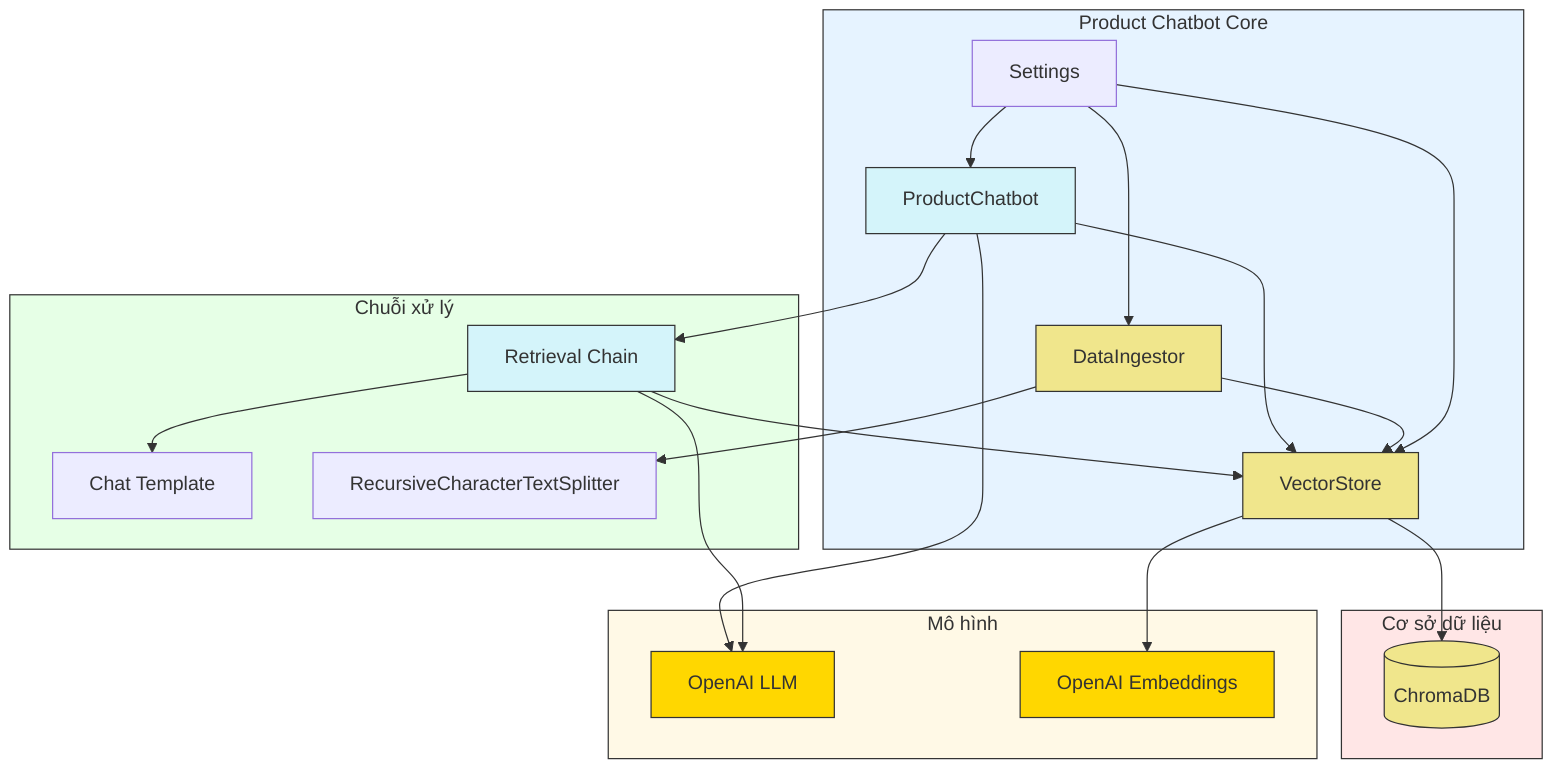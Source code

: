 graph TD
    subgraph Product_Chatbot["Product Chatbot Core"]
        Chatbot[ProductChatbot]
        VectorStore[VectorStore]
        DataIngestor[DataIngestor]
        Settings[Settings]
    end
    
    subgraph Database["Cơ sở dữ liệu"]
        ChromaDB[(ChromaDB)]
    end
    
    subgraph Models["Mô hình"]
        LLM[OpenAI LLM]
        Embedding[OpenAI Embeddings]
    end
    
    subgraph Chain["Chuỗi xử lý"]
        RAG[Retrieval Chain]
        Prompt[Chat Template]
        TextSplitter[RecursiveCharacterTextSplitter]
    end
    
    Chatbot --> RAG
    Chatbot --> VectorStore
    Chatbot --> LLM
    
    VectorStore --> ChromaDB
    VectorStore --> Embedding
    
    DataIngestor --> VectorStore
    DataIngestor --> TextSplitter
    
    RAG --> VectorStore
    RAG --> Prompt
    RAG --> LLM
    
    Settings --> Chatbot
    Settings --> VectorStore
    Settings --> DataIngestor
    
    style Product_Chatbot fill:#e6f3ff,stroke:#333,stroke-width:1px
    style Database fill:#ffe6e6,stroke:#333,stroke-width:1px
    style Models fill:#fff9e6,stroke:#333,stroke-width:1px
    style Chain fill:#e6ffe6,stroke:#333,stroke-width:1px
    
    classDef main fill:#d4f4fa,stroke:#333,stroke-width:1px
    classDef data fill:#f0e68c,stroke:#333,stroke-width:1px
    classDef model fill:#ffd700,stroke:#333,stroke-width:1px
    
    class Chatbot,RAG main
    class VectorStore,ChromaDB,DataIngestor data
    class LLM,Embedding model
